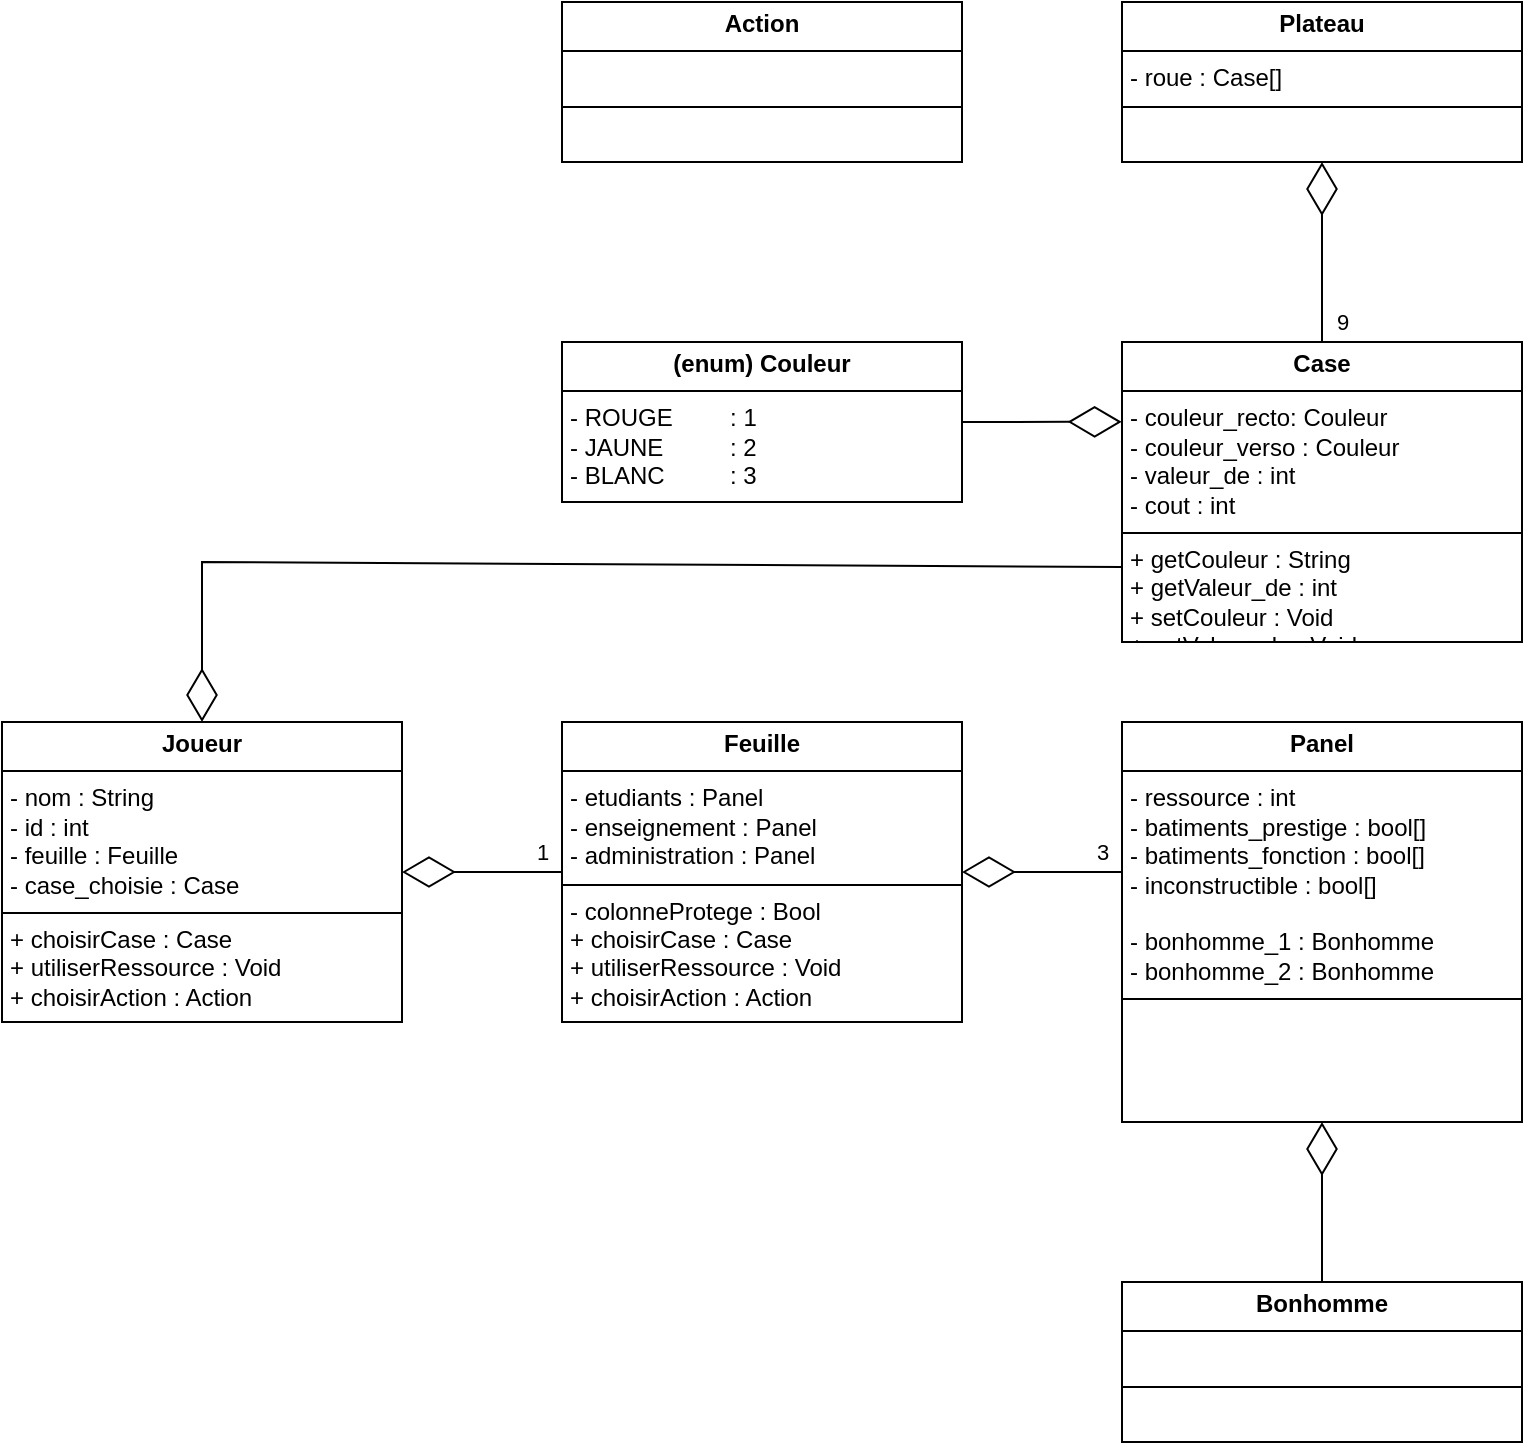 <mxfile version="24.9.3">
  <diagram id="C5RBs43oDa-KdzZeNtuy" name="Page-1">
    <mxGraphModel dx="1290" dy="529" grid="1" gridSize="10" guides="1" tooltips="1" connect="1" arrows="1" fold="1" page="1" pageScale="1" pageWidth="827" pageHeight="1169" math="0" shadow="0">
      <root>
        <mxCell id="WIyWlLk6GJQsqaUBKTNV-0" />
        <mxCell id="WIyWlLk6GJQsqaUBKTNV-1" parent="WIyWlLk6GJQsqaUBKTNV-0" />
        <mxCell id="prbnaIQwTLVuY6m0kxXh-0" value="&lt;p style=&quot;margin:0px;margin-top:4px;text-align:center;&quot;&gt;&lt;b&gt;Joueur&lt;/b&gt;&lt;/p&gt;&lt;hr size=&quot;1&quot; style=&quot;border-style:solid;&quot;&gt;&lt;p style=&quot;margin:0px;margin-left:4px;&quot;&gt;- nom : String&lt;/p&gt;&lt;p style=&quot;margin:0px;margin-left:4px;&quot;&gt;- id : int&lt;/p&gt;&lt;p style=&quot;margin:0px;margin-left:4px;&quot;&gt;- feuille : Feuille&lt;/p&gt;&lt;p style=&quot;margin:0px;margin-left:4px;&quot;&gt;- case_choisie : Case&lt;/p&gt;&lt;hr size=&quot;1&quot; style=&quot;border-style:solid;&quot;&gt;&lt;p style=&quot;margin:0px;margin-left:4px;&quot;&gt;+ choisirCase : Case&lt;/p&gt;&lt;p style=&quot;margin:0px;margin-left:4px;&quot;&gt;+ utiliserRessource : Void&lt;/p&gt;&lt;p style=&quot;margin:0px;margin-left:4px;&quot;&gt;+ choisirAction : Action&lt;/p&gt;" style="verticalAlign=top;align=left;overflow=fill;html=1;whiteSpace=wrap;" parent="WIyWlLk6GJQsqaUBKTNV-1" vertex="1">
          <mxGeometry y="520" width="200" height="150" as="geometry" />
        </mxCell>
        <mxCell id="prbnaIQwTLVuY6m0kxXh-1" value="&lt;p style=&quot;margin:0px;margin-top:4px;text-align:center;&quot;&gt;&lt;b&gt;Action&lt;/b&gt;&lt;/p&gt;&lt;hr size=&quot;1&quot; style=&quot;border-style:solid;&quot;&gt;&lt;p style=&quot;margin:0px;margin-left:4px;&quot;&gt;&lt;br&gt;&lt;/p&gt;&lt;hr size=&quot;1&quot; style=&quot;border-style:solid;&quot;&gt;&lt;p style=&quot;margin:0px;margin-left:4px;&quot;&gt;&lt;br&gt;&lt;/p&gt;" style="verticalAlign=top;align=left;overflow=fill;html=1;whiteSpace=wrap;" parent="WIyWlLk6GJQsqaUBKTNV-1" vertex="1">
          <mxGeometry x="280" y="160" width="200" height="80" as="geometry" />
        </mxCell>
        <mxCell id="prbnaIQwTLVuY6m0kxXh-2" value="&lt;p style=&quot;margin:0px;margin-top:4px;text-align:center;&quot;&gt;&lt;b&gt;Feuille&lt;/b&gt;&lt;/p&gt;&lt;hr size=&quot;1&quot; style=&quot;border-style:solid;&quot;&gt;&lt;p style=&quot;margin: 0px 0px 0px 4px;&quot;&gt;- etudiants : Panel&lt;/p&gt;&lt;p style=&quot;margin: 0px 0px 0px 4px;&quot;&gt;- enseignement : Panel&lt;/p&gt;&lt;p style=&quot;margin: 0px 0px 0px 4px;&quot;&gt;- administration : Panel&lt;/p&gt;&lt;hr size=&quot;1&quot; style=&quot;border-style:solid;&quot;&gt;&lt;p style=&quot;margin:0px;margin-left:4px;&quot;&gt;- colonneProtege : Bool&lt;/p&gt;&lt;p style=&quot;margin:0px;margin-left:4px;&quot;&gt;+ choisirCase : Case&lt;/p&gt;&lt;p style=&quot;margin:0px;margin-left:4px;&quot;&gt;+ utiliserRessource : Void&lt;/p&gt;&lt;p style=&quot;margin:0px;margin-left:4px;&quot;&gt;+ choisirAction : Action&lt;/p&gt;" style="verticalAlign=top;align=left;overflow=fill;html=1;whiteSpace=wrap;" parent="WIyWlLk6GJQsqaUBKTNV-1" vertex="1">
          <mxGeometry x="280" y="520" width="200" height="150" as="geometry" />
        </mxCell>
        <mxCell id="prbnaIQwTLVuY6m0kxXh-3" value="" style="endArrow=diamondThin;endFill=0;endSize=24;html=1;rounded=0;exitX=0;exitY=0.5;exitDx=0;exitDy=0;entryX=1;entryY=0.5;entryDx=0;entryDy=0;" parent="WIyWlLk6GJQsqaUBKTNV-1" source="prbnaIQwTLVuY6m0kxXh-2" target="prbnaIQwTLVuY6m0kxXh-0" edge="1">
          <mxGeometry width="160" relative="1" as="geometry">
            <mxPoint x="150" y="670" as="sourcePoint" />
            <mxPoint x="310" y="670" as="targetPoint" />
            <Array as="points">
              <mxPoint x="280" y="595" />
            </Array>
          </mxGeometry>
        </mxCell>
        <mxCell id="eSoOtj2pJpRpxm1CM4eJ-4" value="1" style="edgeLabel;html=1;align=center;verticalAlign=middle;resizable=0;points=[];" parent="prbnaIQwTLVuY6m0kxXh-3" vertex="1" connectable="0">
          <mxGeometry x="-0.143" y="1" relative="1" as="geometry">
            <mxPoint x="24" y="-11" as="offset" />
          </mxGeometry>
        </mxCell>
        <mxCell id="prbnaIQwTLVuY6m0kxXh-6" value="&lt;p style=&quot;margin:0px;margin-top:4px;text-align:center;&quot;&gt;&lt;b&gt;Case&lt;/b&gt;&lt;/p&gt;&lt;hr size=&quot;1&quot; style=&quot;border-style:solid;&quot;&gt;&lt;p style=&quot;margin:0px;margin-left:4px;&quot;&gt;- couleur_recto: Couleur&lt;/p&gt;&lt;p style=&quot;margin:0px;margin-left:4px;&quot;&gt;- couleur_verso : Couleur&lt;/p&gt;&lt;p style=&quot;margin:0px;margin-left:4px;&quot;&gt;- valeur_de : int&lt;/p&gt;&lt;p style=&quot;margin:0px;margin-left:4px;&quot;&gt;- cout : int&lt;/p&gt;&lt;hr size=&quot;1&quot; style=&quot;border-style:solid;&quot;&gt;&lt;p style=&quot;margin:0px;margin-left:4px;&quot;&gt;+ getCouleur : String&lt;/p&gt;&lt;p style=&quot;margin:0px;margin-left:4px;&quot;&gt;+ getValeur_de : int&lt;/p&gt;&lt;p style=&quot;margin:0px;margin-left:4px;&quot;&gt;+ setCouleur : Void&lt;/p&gt;&lt;p style=&quot;margin:0px;margin-left:4px;&quot;&gt;+ setValeur_de : Void&lt;/p&gt;" style="verticalAlign=top;align=left;overflow=fill;html=1;whiteSpace=wrap;" parent="WIyWlLk6GJQsqaUBKTNV-1" vertex="1">
          <mxGeometry x="560" y="330" width="200" height="150" as="geometry" />
        </mxCell>
        <mxCell id="prbnaIQwTLVuY6m0kxXh-7" value="&lt;p style=&quot;margin:0px;margin-top:4px;text-align:center;&quot;&gt;&lt;b&gt;Plateau&lt;/b&gt;&lt;/p&gt;&lt;hr size=&quot;1&quot; style=&quot;border-style:solid;&quot;&gt;&lt;p style=&quot;margin:0px;margin-left:4px;&quot;&gt;- roue : Case[]&lt;/p&gt;&lt;hr size=&quot;1&quot; style=&quot;border-style:solid;&quot;&gt;&lt;p style=&quot;margin:0px;margin-left:4px;&quot;&gt;&lt;br&gt;&lt;/p&gt;" style="verticalAlign=top;align=left;overflow=fill;html=1;whiteSpace=wrap;" parent="WIyWlLk6GJQsqaUBKTNV-1" vertex="1">
          <mxGeometry x="560" y="160" width="200" height="80" as="geometry" />
        </mxCell>
        <mxCell id="prbnaIQwTLVuY6m0kxXh-8" value="" style="endArrow=diamondThin;endFill=0;endSize=24;html=1;rounded=0;exitX=0.5;exitY=0;exitDx=0;exitDy=0;entryX=0.5;entryY=1;entryDx=0;entryDy=0;" parent="WIyWlLk6GJQsqaUBKTNV-1" source="prbnaIQwTLVuY6m0kxXh-6" target="prbnaIQwTLVuY6m0kxXh-7" edge="1">
          <mxGeometry width="160" relative="1" as="geometry">
            <mxPoint x="330" y="675" as="sourcePoint" />
            <mxPoint x="250" y="565" as="targetPoint" />
            <Array as="points">
              <mxPoint x="660" y="320" />
            </Array>
          </mxGeometry>
        </mxCell>
        <mxCell id="eSoOtj2pJpRpxm1CM4eJ-2" value="9" style="edgeLabel;html=1;align=center;verticalAlign=middle;resizable=0;points=[];" parent="prbnaIQwTLVuY6m0kxXh-8" vertex="1" connectable="0">
          <mxGeometry x="-0.624" y="-1" relative="1" as="geometry">
            <mxPoint x="9" y="7" as="offset" />
          </mxGeometry>
        </mxCell>
        <mxCell id="prbnaIQwTLVuY6m0kxXh-9" value="&lt;p style=&quot;margin:0px;margin-top:4px;text-align:center;&quot;&gt;&lt;b&gt;Panel&lt;/b&gt;&lt;/p&gt;&lt;hr size=&quot;1&quot; style=&quot;border-style:solid;&quot;&gt;&lt;p style=&quot;margin: 0px 0px 0px 4px;&quot;&gt;- ressource : int&lt;/p&gt;&lt;p style=&quot;margin: 0px 0px 0px 4px;&quot;&gt;- batiments_prestige : bool[]&lt;/p&gt;&lt;p style=&quot;margin: 0px 0px 0px 4px;&quot;&gt;- batiments_fonction : bool[]&lt;/p&gt;&lt;p style=&quot;margin: 0px 0px 0px 4px;&quot;&gt;- inconstructible : bool[]&lt;/p&gt;&lt;p style=&quot;margin: 0px 0px 0px 4px;&quot;&gt;&lt;br&gt;&lt;/p&gt;&lt;p style=&quot;margin: 0px 0px 0px 4px;&quot;&gt;- bonhomme_1 : Bonhomme&lt;/p&gt;&lt;p style=&quot;margin: 0px 0px 0px 4px;&quot;&gt;- bonhomme_2 : Bonhomme&lt;/p&gt;&lt;hr size=&quot;1&quot; style=&quot;border-style:solid;&quot;&gt;&lt;p style=&quot;margin:0px;margin-left:4px;&quot;&gt;&lt;br&gt;&lt;/p&gt;" style="verticalAlign=top;align=left;overflow=fill;html=1;whiteSpace=wrap;" parent="WIyWlLk6GJQsqaUBKTNV-1" vertex="1">
          <mxGeometry x="560" y="520" width="200" height="200" as="geometry" />
        </mxCell>
        <mxCell id="prbnaIQwTLVuY6m0kxXh-11" value="" style="endArrow=diamondThin;endFill=0;endSize=24;html=1;rounded=0;entryX=1;entryY=0.5;entryDx=0;entryDy=0;" parent="WIyWlLk6GJQsqaUBKTNV-1" target="prbnaIQwTLVuY6m0kxXh-2" edge="1">
          <mxGeometry width="160" relative="1" as="geometry">
            <mxPoint x="560" y="595" as="sourcePoint" />
            <mxPoint x="720" y="650" as="targetPoint" />
            <Array as="points">
              <mxPoint x="520" y="595" />
            </Array>
          </mxGeometry>
        </mxCell>
        <mxCell id="eSoOtj2pJpRpxm1CM4eJ-3" value="3" style="edgeLabel;html=1;align=center;verticalAlign=middle;resizable=0;points=[];" parent="prbnaIQwTLVuY6m0kxXh-11" vertex="1" connectable="0">
          <mxGeometry x="-0.734" y="-3" relative="1" as="geometry">
            <mxPoint y="-7" as="offset" />
          </mxGeometry>
        </mxCell>
        <mxCell id="prbnaIQwTLVuY6m0kxXh-12" value="&lt;p style=&quot;margin:0px;margin-top:4px;text-align:center;&quot;&gt;&lt;b&gt;Bonhomme&lt;/b&gt;&lt;/p&gt;&lt;hr size=&quot;1&quot; style=&quot;border-style:solid;&quot;&gt;&lt;p style=&quot;margin:0px;margin-left:4px;&quot;&gt;&lt;br&gt;&lt;/p&gt;&lt;hr size=&quot;1&quot; style=&quot;border-style:solid;&quot;&gt;&lt;p style=&quot;margin:0px;margin-left:4px;&quot;&gt;&lt;br&gt;&lt;/p&gt;" style="verticalAlign=top;align=left;overflow=fill;html=1;whiteSpace=wrap;" parent="WIyWlLk6GJQsqaUBKTNV-1" vertex="1">
          <mxGeometry x="560" y="800" width="200" height="80" as="geometry" />
        </mxCell>
        <mxCell id="-o0Ohby0TeAAqYgcBlqg-0" value="" style="endArrow=diamondThin;endFill=0;endSize=24;html=1;rounded=0;entryX=0.5;entryY=1;entryDx=0;entryDy=0;exitX=0.5;exitY=0;exitDx=0;exitDy=0;" parent="WIyWlLk6GJQsqaUBKTNV-1" source="prbnaIQwTLVuY6m0kxXh-12" target="prbnaIQwTLVuY6m0kxXh-9" edge="1">
          <mxGeometry width="160" relative="1" as="geometry">
            <mxPoint x="570" y="605" as="sourcePoint" />
            <mxPoint x="490" y="605" as="targetPoint" />
            <Array as="points" />
          </mxGeometry>
        </mxCell>
        <mxCell id="eSoOtj2pJpRpxm1CM4eJ-0" value="" style="endArrow=diamondThin;endFill=0;endSize=24;html=1;rounded=0;entryX=0.5;entryY=0;entryDx=0;entryDy=0;exitX=0;exitY=0.75;exitDx=0;exitDy=0;" parent="WIyWlLk6GJQsqaUBKTNV-1" source="prbnaIQwTLVuY6m0kxXh-6" target="prbnaIQwTLVuY6m0kxXh-0" edge="1">
          <mxGeometry width="160" relative="1" as="geometry">
            <mxPoint x="290" y="605" as="sourcePoint" />
            <mxPoint x="210" y="605" as="targetPoint" />
            <Array as="points">
              <mxPoint x="100" y="440" />
            </Array>
          </mxGeometry>
        </mxCell>
        <mxCell id="tozDfpOHW-PwTMBGfrxw-0" value="&lt;p style=&quot;margin:0px;margin-top:4px;text-align:center;&quot;&gt;&lt;b&gt;(enum) Couleur&lt;/b&gt;&lt;/p&gt;&lt;hr size=&quot;1&quot; style=&quot;border-style:solid;&quot;&gt;&lt;p style=&quot;margin:0px;margin-left:4px;&quot;&gt;- ROUGE&lt;span style=&quot;white-space: pre;&quot;&gt;&#x9;&lt;span style=&quot;white-space: pre;&quot;&gt;&#x9;&lt;/span&gt;: &lt;/span&gt;1&lt;/p&gt;&lt;p style=&quot;margin:0px;margin-left:4px;&quot;&gt;- JAUNE&lt;span style=&quot;white-space: pre;&quot;&gt;&#x9;&lt;/span&gt;&amp;nbsp;&lt;span style=&quot;white-space: pre;&quot;&gt;&#x9;&lt;/span&gt;: 2&lt;/p&gt;&lt;p style=&quot;margin:0px;margin-left:4px;&quot;&gt;- BLANC&lt;span style=&quot;white-space: pre;&quot;&gt;&#x9;&lt;/span&gt;&lt;span style=&quot;white-space: pre;&quot;&gt;&#x9;&lt;/span&gt;: 3&lt;/p&gt;" style="verticalAlign=top;align=left;overflow=fill;html=1;whiteSpace=wrap;" vertex="1" parent="WIyWlLk6GJQsqaUBKTNV-1">
          <mxGeometry x="280" y="330" width="200" height="80" as="geometry" />
        </mxCell>
        <mxCell id="tozDfpOHW-PwTMBGfrxw-1" value="" style="endArrow=diamondThin;endFill=0;endSize=24;html=1;rounded=0;exitX=1;exitY=0.5;exitDx=0;exitDy=0;entryX=-0.001;entryY=0.266;entryDx=0;entryDy=0;entryPerimeter=0;" edge="1" parent="WIyWlLk6GJQsqaUBKTNV-1" source="tozDfpOHW-PwTMBGfrxw-0" target="prbnaIQwTLVuY6m0kxXh-6">
          <mxGeometry width="160" relative="1" as="geometry">
            <mxPoint x="670" y="340" as="sourcePoint" />
            <mxPoint x="670" y="250" as="targetPoint" />
            <Array as="points" />
          </mxGeometry>
        </mxCell>
      </root>
    </mxGraphModel>
  </diagram>
</mxfile>

